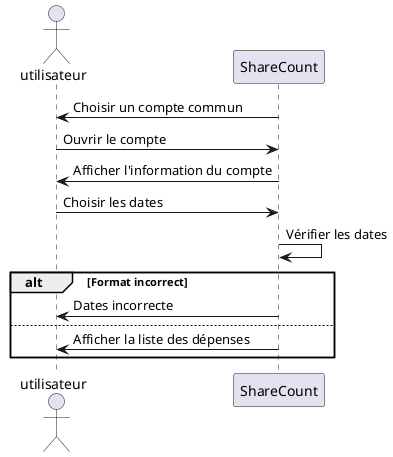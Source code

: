 @startuml  Consulter la liste des dépenses/montant de la cagnotte

actor utilisateur as u
participant ShareCount as sc

sc -> u : Choisir un compte commun
u -> sc : Ouvrir le compte
sc -> u : Afficher l'information du compte
u -> sc : Choisir les dates
sc -> sc : Vérifier les dates

alt Format incorrect
sc -> u : Dates incorrecte
else

sc -> u : Afficher la liste des dépenses
end

@enduml